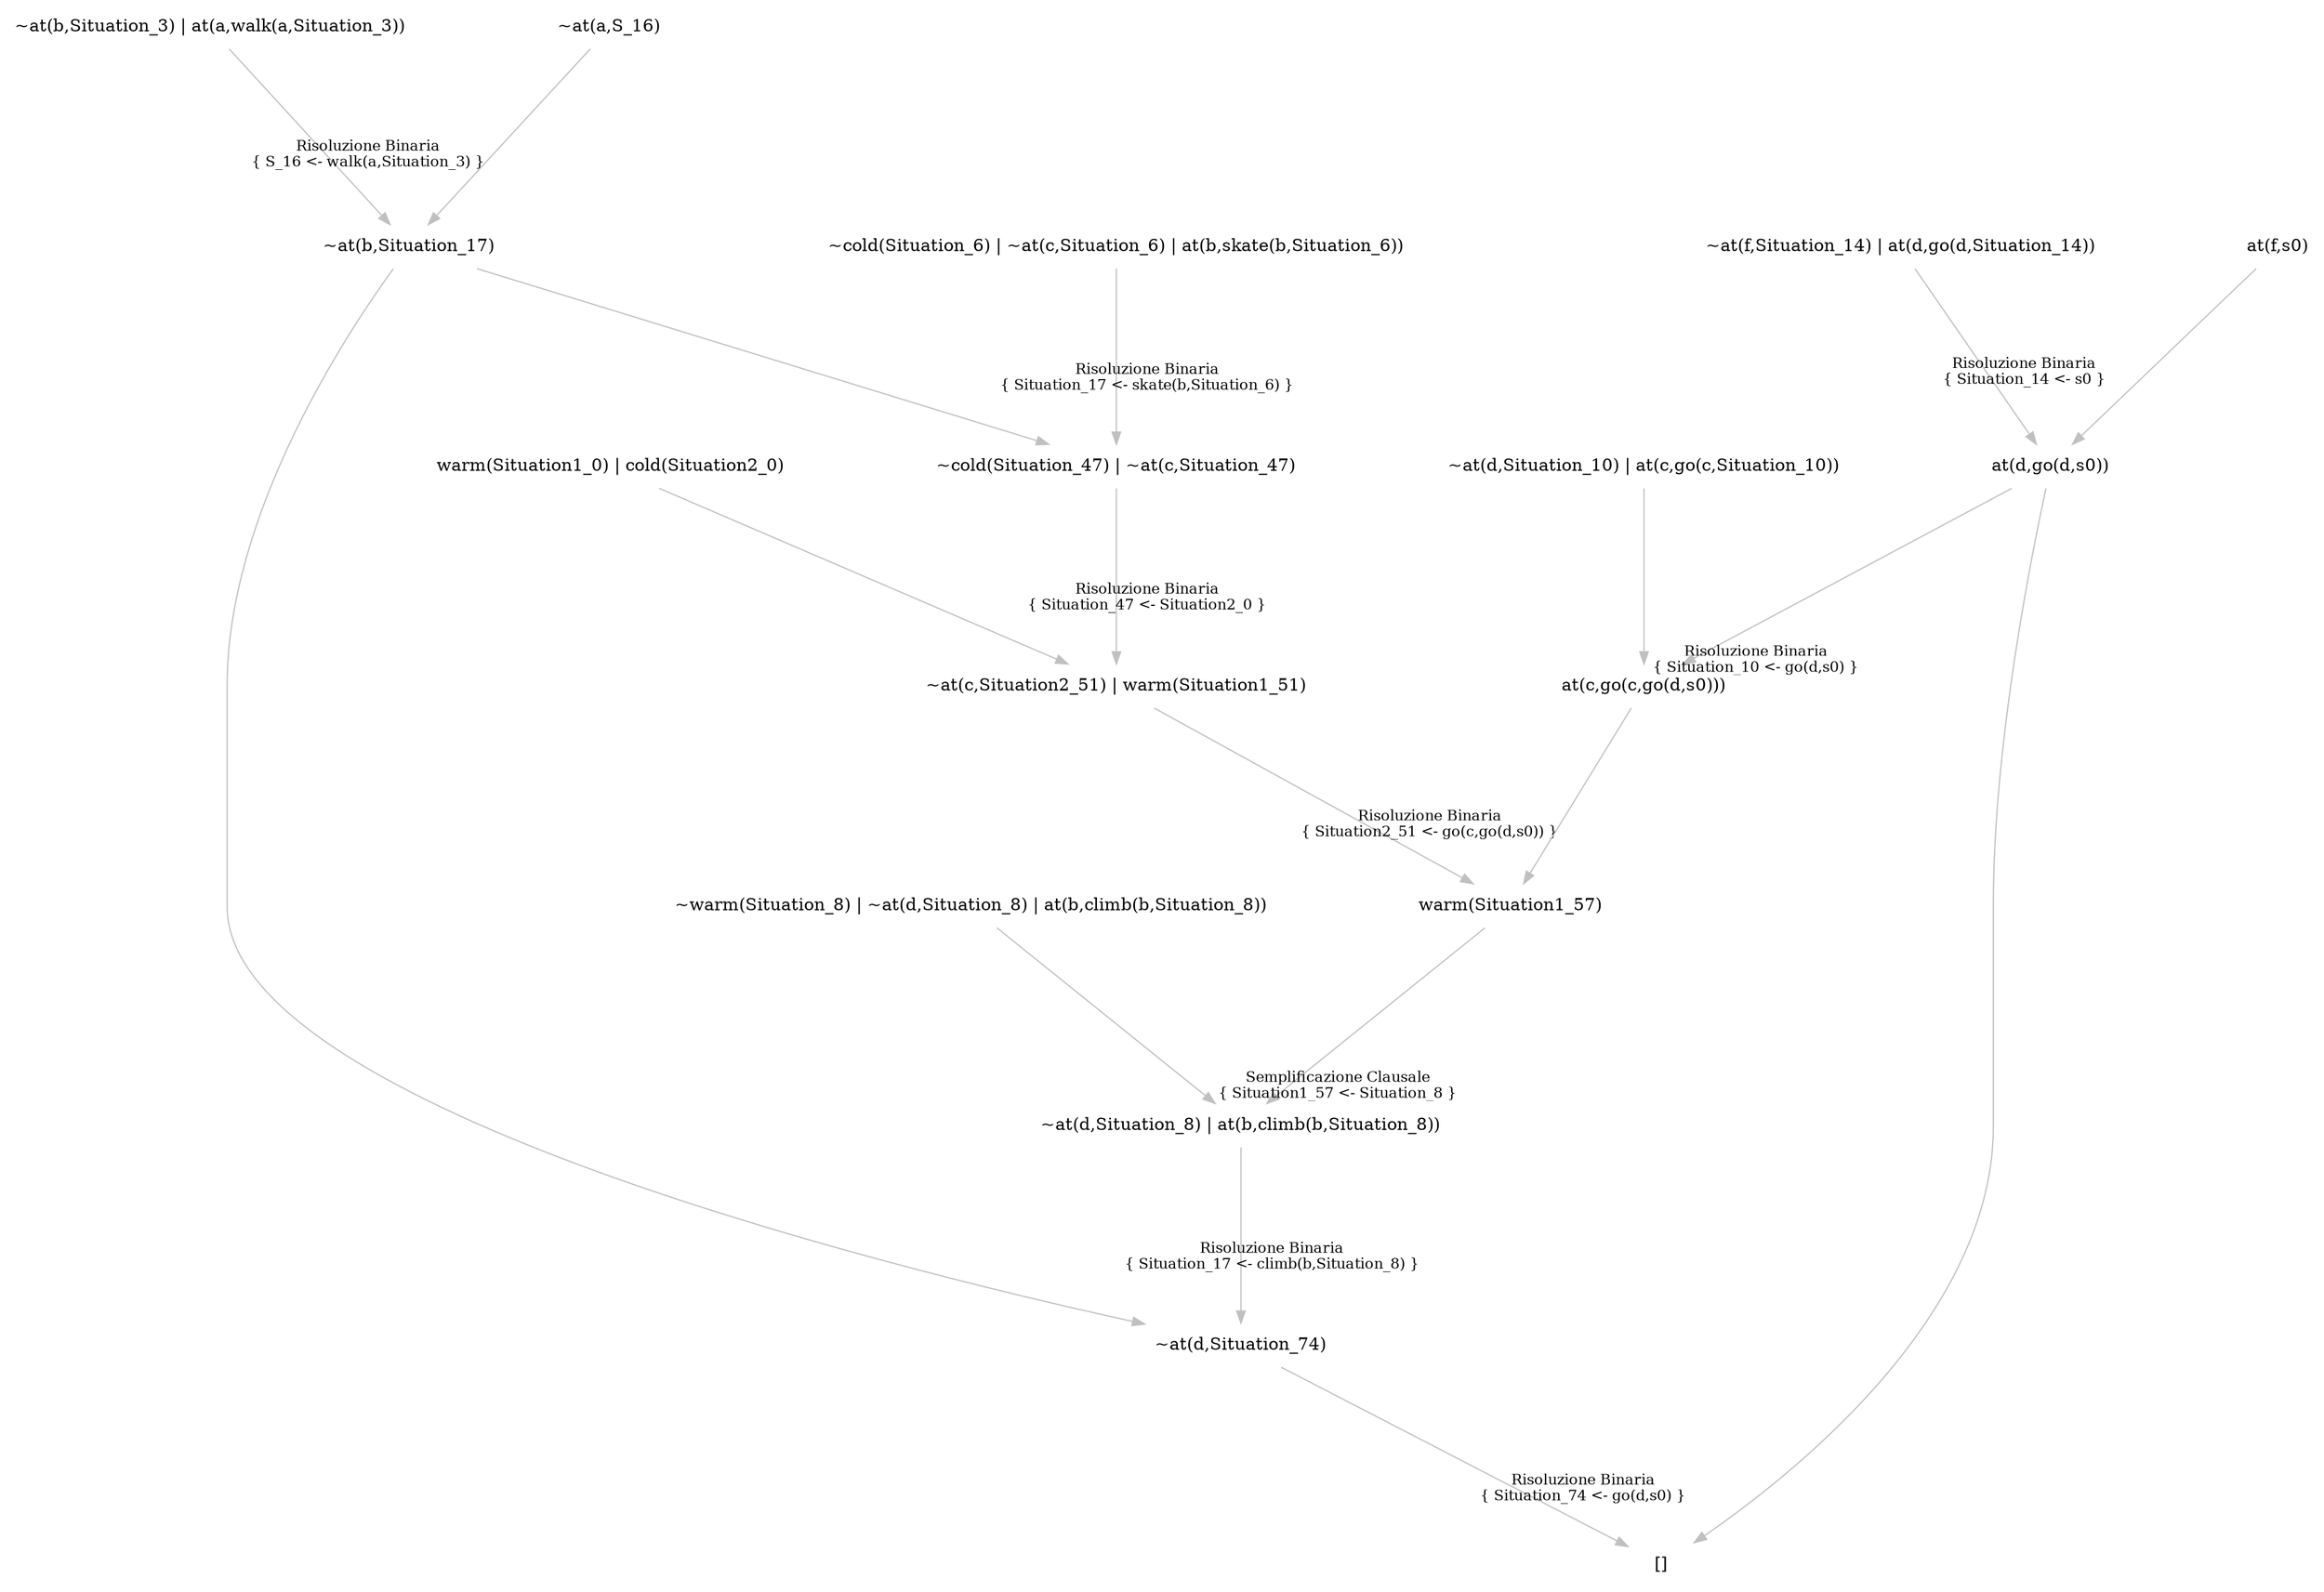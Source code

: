 digraph {
	nodesep="1.5"; ranksep=2;
	node [shape=plaintext];
	edge [color=gray];
	"~at(d,Situation_74)" -> "[]" [labelfontcolor=black,labelfontsize="12",headlabel="Risoluzione Binaria\n{ Situation_74 <- go(d,s0) }",labeldistance="6"];
	"~at(d,Situation_8) | at(b,climb(b,Situation_8))" -> "~at(d,Situation_74)" [labelfontcolor=black,labelfontsize="12",headlabel="Risoluzione Binaria\n{ Situation_17 <- climb(b,Situation_8) }",labeldistance="6"];
	"warm(Situation1_57)" -> "~at(d,Situation_8) | at(b,climb(b,Situation_8))" [labelfontcolor=black,labelfontsize="12",headlabel="Semplificazione Clausale\n{ Situation1_57 <- Situation_8 }",labeldistance="6"];
	"~at(c,Situation2_51) | warm(Situation1_51)" -> "warm(Situation1_57)" [labelfontcolor=black,labelfontsize="12",headlabel="Risoluzione Binaria\n{ Situation2_51 <- go(c,go(d,s0)) }",labeldistance="6"];
	"~cold(Situation_47) | ~at(c,Situation_47)" -> "~at(c,Situation2_51) | warm(Situation1_51)" [labelfontcolor=black,labelfontsize="12",headlabel="Risoluzione Binaria\n{ Situation_47 <- Situation2_0 }",labeldistance="6"];
	"~cold(Situation_6) | ~at(c,Situation_6) | at(b,skate(b,Situation_6))" -> "~cold(Situation_47) | ~at(c,Situation_47)" [labelfontcolor=black,labelfontsize="12",headlabel="Risoluzione Binaria\n{ Situation_17 <- skate(b,Situation_6) }",labeldistance="6"];
	"~at(b,Situation_17)" -> "~cold(Situation_47) | ~at(c,Situation_47)" ;
	"~at(b,Situation_3) | at(a,walk(a,Situation_3))" -> "~at(b,Situation_17)" [labelfontcolor=black,labelfontsize="12",headlabel="Risoluzione Binaria\n{ S_16 <- walk(a,Situation_3) }",labeldistance="6"];
	"~at(a,S_16)" -> "~at(b,Situation_17)" ;
	"warm(Situation1_0) | cold(Situation2_0)" -> "~at(c,Situation2_51) | warm(Situation1_51)" ;
	"at(c,go(c,go(d,s0)))" -> "warm(Situation1_57)" ;
	"at(d,go(d,s0))" -> "at(c,go(c,go(d,s0)))" [labelfontcolor=black,labelfontsize="12",headlabel="Risoluzione Binaria\n{ Situation_10 <- go(d,s0) }",labeldistance="6"];
	"~at(f,Situation_14) | at(d,go(d,Situation_14))" -> "at(d,go(d,s0))" [labelfontcolor=black,labelfontsize="12",headlabel="Risoluzione Binaria\n{ Situation_14 <- s0 }",labeldistance="6"];
	"at(f,s0)" -> "at(d,go(d,s0))" ;
	"~at(d,Situation_10) | at(c,go(c,Situation_10))" -> "at(c,go(c,go(d,s0)))" ;
	"~warm(Situation_8) | ~at(d,Situation_8) | at(b,climb(b,Situation_8))" -> "~at(d,Situation_8) | at(b,climb(b,Situation_8))" ;
	"~at(b,Situation_17)" -> "~at(d,Situation_74)" ;
	"at(d,go(d,s0))" -> "[]" ;
}

